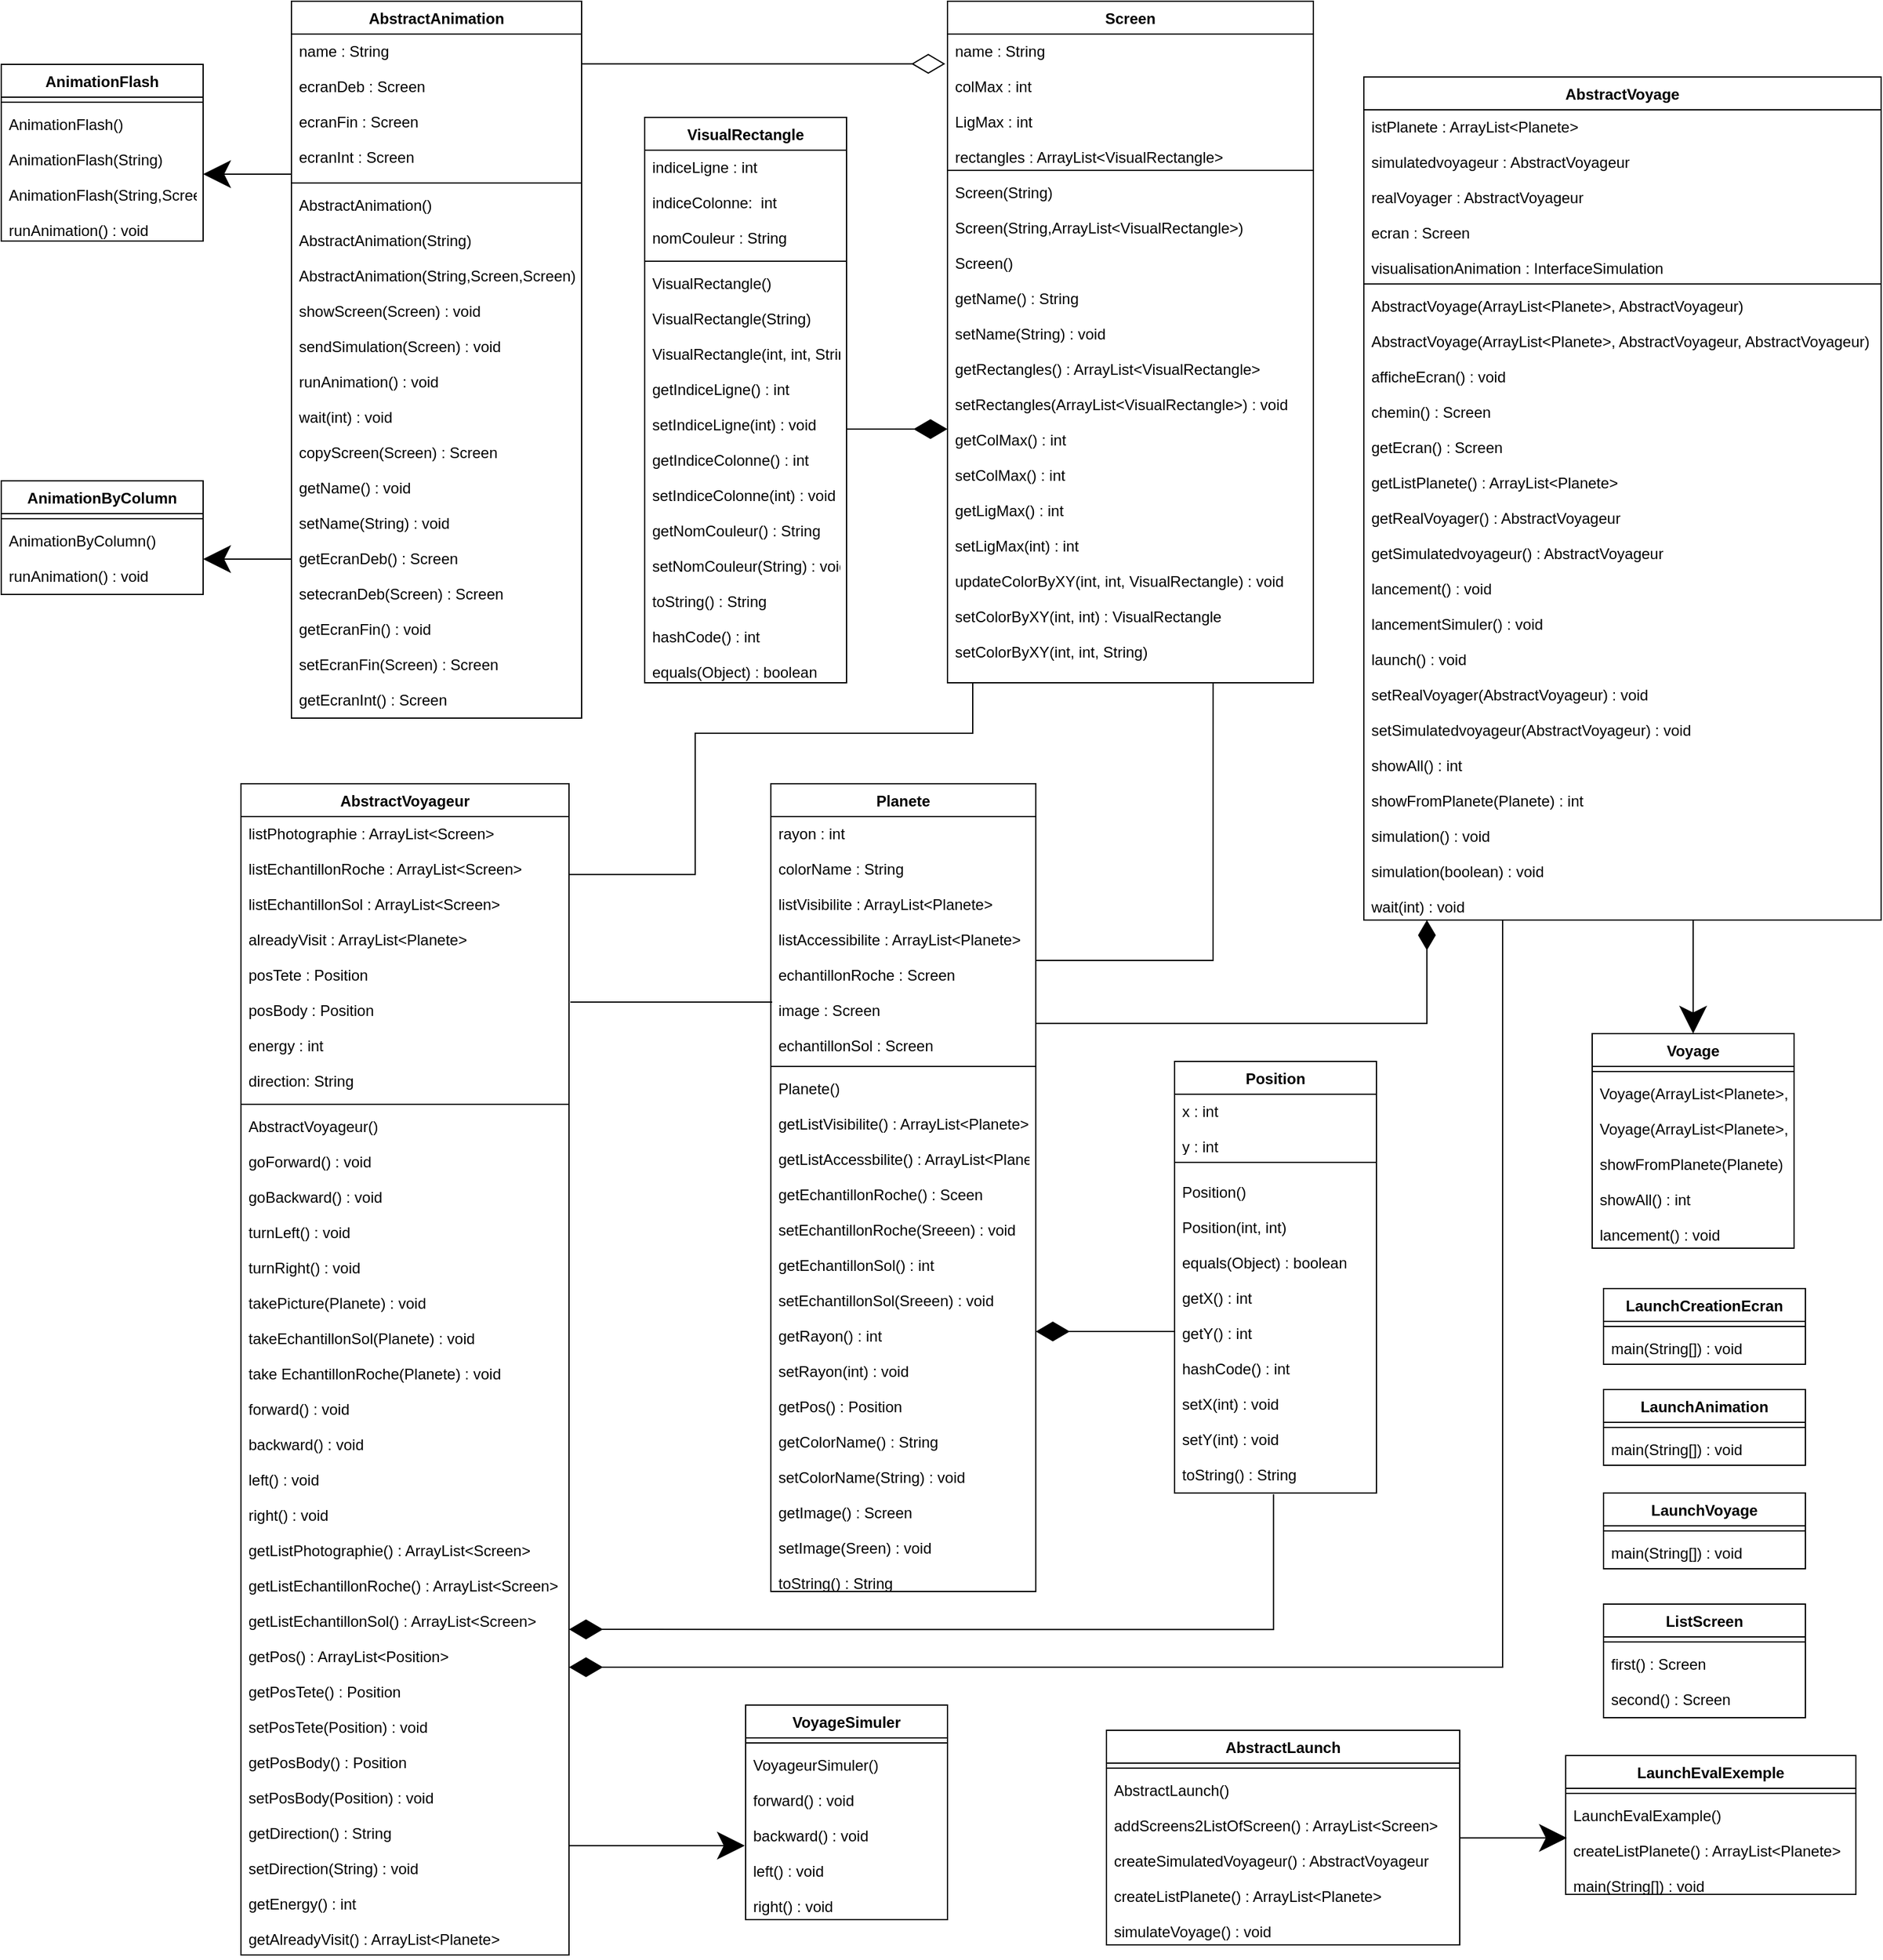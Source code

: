 <mxfile version="13.0.9"><diagram id="C5RBs43oDa-KdzZeNtuy" name="Page-1"><mxGraphModel dx="4631" dy="1872" grid="1" gridSize="10" guides="1" tooltips="1" connect="1" arrows="1" fold="1" page="1" pageScale="1" pageWidth="827" pageHeight="1169" math="0" shadow="0"><root><mxCell id="WIyWlLk6GJQsqaUBKTNV-0"/><mxCell id="WIyWlLk6GJQsqaUBKTNV-1" parent="WIyWlLk6GJQsqaUBKTNV-0"/><mxCell id="4zlL_C8AkMnYHpEuiUyw-0" value="AbstractAnimation" style="swimlane;fontStyle=1;align=center;verticalAlign=top;childLayout=stackLayout;horizontal=1;startSize=26;horizontalStack=0;resizeParent=1;resizeParentMax=0;resizeLast=0;collapsible=1;marginBottom=0;" vertex="1" parent="WIyWlLk6GJQsqaUBKTNV-1"><mxGeometry x="50" y="20" width="230" height="568" as="geometry"/></mxCell><mxCell id="4zlL_C8AkMnYHpEuiUyw-1" value="name : String&#10;&#10;ecranDeb : Screen&#10;&#10;ecranFin : Screen&#10;&#10;ecranInt : Screen&#10;" style="text;strokeColor=none;fillColor=none;align=left;verticalAlign=top;spacingLeft=4;spacingRight=4;overflow=hidden;rotatable=0;points=[[0,0.5],[1,0.5]];portConstraint=eastwest;" vertex="1" parent="4zlL_C8AkMnYHpEuiUyw-0"><mxGeometry y="26" width="230" height="114" as="geometry"/></mxCell><mxCell id="4zlL_C8AkMnYHpEuiUyw-2" value="" style="line;strokeWidth=1;fillColor=none;align=left;verticalAlign=middle;spacingTop=-1;spacingLeft=3;spacingRight=3;rotatable=0;labelPosition=right;points=[];portConstraint=eastwest;" vertex="1" parent="4zlL_C8AkMnYHpEuiUyw-0"><mxGeometry y="140" width="230" height="8" as="geometry"/></mxCell><mxCell id="4zlL_C8AkMnYHpEuiUyw-3" value="AbstractAnimation()&#10;&#10;AbstractAnimation(String)&#10;&#10;AbstractAnimation(String,Screen,Screen)&#10;&#10;showScreen(Screen) : void&#10;&#10;sendSimulation(Screen) : void&#10;&#10;runAnimation() : void&#10;&#10;wait(int) : void&#10;&#10;copyScreen(Screen) : Screen&#10;&#10;getName() : void&#10;&#10;setName(String) : void&#10;&#10;getEcranDeb() : Screen&#10;&#10;setecranDeb(Screen) : Screen&#10;&#10;getEcranFin() : void&#10;&#10;setEcranFin(Screen) : Screen&#10;&#10;getEcranInt() : Screen&#10;" style="text;strokeColor=none;fillColor=none;align=left;verticalAlign=top;spacingLeft=4;spacingRight=4;overflow=hidden;rotatable=0;points=[[0,0.5],[1,0.5]];portConstraint=eastwest;" vertex="1" parent="4zlL_C8AkMnYHpEuiUyw-0"><mxGeometry y="148" width="230" height="420" as="geometry"/></mxCell><mxCell id="4zlL_C8AkMnYHpEuiUyw-75" style="edgeStyle=orthogonalEdgeStyle;rounded=0;orthogonalLoop=1;jettySize=auto;html=1;entryX=1.002;entryY=0.207;entryDx=0;entryDy=0;entryPerimeter=0;endArrow=none;endFill=0;endSize=24;strokeWidth=1;exitX=-0.006;exitY=0.227;exitDx=0;exitDy=0;exitPerimeter=0;startArrow=diamondThin;startFill=0;startSize=24;" edge="1" parent="WIyWlLk6GJQsqaUBKTNV-1" source="4zlL_C8AkMnYHpEuiUyw-5" target="4zlL_C8AkMnYHpEuiUyw-1"><mxGeometry relative="1" as="geometry"><Array as="points"/></mxGeometry></mxCell><mxCell id="4zlL_C8AkMnYHpEuiUyw-78" style="edgeStyle=orthogonalEdgeStyle;rounded=0;orthogonalLoop=1;jettySize=auto;html=1;endArrow=none;endFill=0;endSize=15;strokeWidth=1;entryX=0.726;entryY=1.001;entryDx=0;entryDy=0;entryPerimeter=0;startArrow=none;startFill=0;" edge="1" parent="WIyWlLk6GJQsqaUBKTNV-1" source="4zlL_C8AkMnYHpEuiUyw-16" target="4zlL_C8AkMnYHpEuiUyw-7"><mxGeometry relative="1" as="geometry"><mxPoint x="780" y="566" as="targetPoint"/><Array as="points"><mxPoint x="780" y="780"/></Array></mxGeometry></mxCell><mxCell id="4zlL_C8AkMnYHpEuiUyw-4" value="Screen" style="swimlane;fontStyle=1;align=center;verticalAlign=top;childLayout=stackLayout;horizontal=1;startSize=26;horizontalStack=0;resizeParent=1;resizeParentMax=0;resizeLast=0;collapsible=1;marginBottom=0;" vertex="1" parent="WIyWlLk6GJQsqaUBKTNV-1"><mxGeometry x="570" y="20" width="290" height="540" as="geometry"/></mxCell><mxCell id="4zlL_C8AkMnYHpEuiUyw-5" value="name : String&#10;&#10;colMax : int&#10;&#10;LigMax : int&#10;&#10;rectangles : ArrayList&lt;VisualRectangle&gt;" style="text;strokeColor=none;fillColor=none;align=left;verticalAlign=top;spacingLeft=4;spacingRight=4;overflow=hidden;rotatable=0;points=[[0,0.5],[1,0.5]];portConstraint=eastwest;" vertex="1" parent="4zlL_C8AkMnYHpEuiUyw-4"><mxGeometry y="26" width="290" height="104" as="geometry"/></mxCell><mxCell id="4zlL_C8AkMnYHpEuiUyw-6" value="" style="line;strokeWidth=1;fillColor=none;align=left;verticalAlign=middle;spacingTop=-1;spacingLeft=3;spacingRight=3;rotatable=0;labelPosition=right;points=[];portConstraint=eastwest;" vertex="1" parent="4zlL_C8AkMnYHpEuiUyw-4"><mxGeometry y="130" width="290" height="8" as="geometry"/></mxCell><mxCell id="4zlL_C8AkMnYHpEuiUyw-7" value="Screen(String)&#10;&#10;Screen(String,ArrayList&lt;VisualRectangle&gt;)&#10;&#10;Screen()&#10;&#10;getName() : String&#10;&#10;setName(String) : void&#10;&#10;getRectangles() : ArrayList&lt;VisualRectangle&gt;&#10;&#10;setRectangles(ArrayList&lt;VisualRectangle&gt;) : void&#10;&#10;getColMax() : int&#10;&#10;setColMax() : int&#10;&#10;getLigMax() : int&#10;&#10;setLigMax(int) : int&#10;&#10;updateColorByXY(int, int, VisualRectangle) : void&#10;&#10;setColorByXY(int, int) : VisualRectangle&#10;&#10;setColorByXY(int, int, String)&#10;&#10;" style="text;strokeColor=none;fillColor=none;align=left;verticalAlign=top;spacingLeft=4;spacingRight=4;overflow=hidden;rotatable=0;points=[[0,0.5],[1,0.5]];portConstraint=eastwest;" vertex="1" parent="4zlL_C8AkMnYHpEuiUyw-4"><mxGeometry y="138" width="290" height="402" as="geometry"/></mxCell><mxCell id="4zlL_C8AkMnYHpEuiUyw-12" value="VisualRectangle" style="swimlane;fontStyle=1;align=center;verticalAlign=top;childLayout=stackLayout;horizontal=1;startSize=26;horizontalStack=0;resizeParent=1;resizeParentMax=0;resizeLast=0;collapsible=1;marginBottom=0;" vertex="1" parent="WIyWlLk6GJQsqaUBKTNV-1"><mxGeometry x="330" y="112" width="160" height="448" as="geometry"/></mxCell><mxCell id="4zlL_C8AkMnYHpEuiUyw-13" value="indiceLigne : int&#10;&#10;indiceColonne:  int&#10;&#10;nomCouleur : String" style="text;strokeColor=none;fillColor=none;align=left;verticalAlign=top;spacingLeft=4;spacingRight=4;overflow=hidden;rotatable=0;points=[[0,0.5],[1,0.5]];portConstraint=eastwest;" vertex="1" parent="4zlL_C8AkMnYHpEuiUyw-12"><mxGeometry y="26" width="160" height="84" as="geometry"/></mxCell><mxCell id="4zlL_C8AkMnYHpEuiUyw-14" value="" style="line;strokeWidth=1;fillColor=none;align=left;verticalAlign=middle;spacingTop=-1;spacingLeft=3;spacingRight=3;rotatable=0;labelPosition=right;points=[];portConstraint=eastwest;" vertex="1" parent="4zlL_C8AkMnYHpEuiUyw-12"><mxGeometry y="110" width="160" height="8" as="geometry"/></mxCell><mxCell id="4zlL_C8AkMnYHpEuiUyw-15" value="VisualRectangle()&#10;&#10;VisualRectangle(String)&#10;&#10;VisualRectangle(int, int, String)&#10;&#10;getIndiceLigne() : int&#10;&#10;setIndiceLigne(int) : void&#10;&#10;getIndiceColonne() : int&#10;&#10;setIndiceColonne(int) : void&#10;&#10;getNomCouleur() : String&#10;&#10;setNomCouleur(String) : void&#10;&#10;toString() : String&#10;&#10;hashCode() : int&#10;&#10;equals(Object) : boolean" style="text;strokeColor=none;fillColor=none;align=left;verticalAlign=top;spacingLeft=4;spacingRight=4;overflow=hidden;rotatable=0;points=[[0,0.5],[1,0.5]];portConstraint=eastwest;" vertex="1" parent="4zlL_C8AkMnYHpEuiUyw-12"><mxGeometry y="118" width="160" height="330" as="geometry"/></mxCell><mxCell id="4zlL_C8AkMnYHpEuiUyw-52" style="edgeStyle=none;rounded=0;orthogonalLoop=1;jettySize=auto;html=1;exitX=0.75;exitY=0;exitDx=0;exitDy=0;" edge="1" parent="WIyWlLk6GJQsqaUBKTNV-1" source="4zlL_C8AkMnYHpEuiUyw-20" target="4zlL_C8AkMnYHpEuiUyw-20"><mxGeometry relative="1" as="geometry"/></mxCell><mxCell id="4zlL_C8AkMnYHpEuiUyw-20" value="Position" style="swimlane;fontStyle=1;align=center;verticalAlign=top;childLayout=stackLayout;horizontal=1;startSize=26;horizontalStack=0;resizeParent=1;resizeParentMax=0;resizeLast=0;collapsible=1;marginBottom=0;" vertex="1" parent="WIyWlLk6GJQsqaUBKTNV-1"><mxGeometry x="750" y="860" width="160" height="342" as="geometry"/></mxCell><mxCell id="4zlL_C8AkMnYHpEuiUyw-21" value="x : int&#10;&#10;y : int" style="text;strokeColor=none;fillColor=none;align=left;verticalAlign=top;spacingLeft=4;spacingRight=4;overflow=hidden;rotatable=0;points=[[0,0.5],[1,0.5]];portConstraint=eastwest;" vertex="1" parent="4zlL_C8AkMnYHpEuiUyw-20"><mxGeometry y="26" width="160" height="44" as="geometry"/></mxCell><mxCell id="4zlL_C8AkMnYHpEuiUyw-22" value="" style="line;strokeWidth=1;fillColor=none;align=left;verticalAlign=middle;spacingTop=-1;spacingLeft=3;spacingRight=3;rotatable=0;labelPosition=right;points=[];portConstraint=eastwest;" vertex="1" parent="4zlL_C8AkMnYHpEuiUyw-20"><mxGeometry y="70" width="160" height="20" as="geometry"/></mxCell><mxCell id="4zlL_C8AkMnYHpEuiUyw-23" value="Position()&#10;&#10;Position(int, int)&#10;&#10;equals(Object) : boolean&#10;&#10;getX() : int&#10;&#10;getY() : int&#10;&#10;hashCode() : int&#10;&#10;setX(int) : void&#10;&#10;setY(int) : void&#10;&#10;toString() : String" style="text;strokeColor=none;fillColor=none;align=left;verticalAlign=top;spacingLeft=4;spacingRight=4;overflow=hidden;rotatable=0;points=[[0,0.5],[1,0.5]];portConstraint=eastwest;" vertex="1" parent="4zlL_C8AkMnYHpEuiUyw-20"><mxGeometry y="90" width="160" height="252" as="geometry"/></mxCell><mxCell id="4zlL_C8AkMnYHpEuiUyw-54" style="edgeStyle=none;rounded=0;orthogonalLoop=1;jettySize=auto;html=1;entryX=0.005;entryY=0.758;entryDx=0;entryDy=0;entryPerimeter=0;endSize=15;endArrow=none;endFill=0;" edge="1" parent="WIyWlLk6GJQsqaUBKTNV-1" target="4zlL_C8AkMnYHpEuiUyw-17"><mxGeometry relative="1" as="geometry"><mxPoint x="271" y="813" as="sourcePoint"/><mxPoint x="420" y="983" as="targetPoint"/></mxGeometry></mxCell><mxCell id="4zlL_C8AkMnYHpEuiUyw-56" style="edgeStyle=orthogonalEdgeStyle;rounded=0;orthogonalLoop=1;jettySize=auto;html=1;endArrow=none;endFill=0;endSize=24;entryX=0.49;entryY=1.004;entryDx=0;entryDy=0;entryPerimeter=0;startArrow=diamondThin;startFill=1;startSize=24;exitX=1;exitY=0.615;exitDx=0;exitDy=0;exitPerimeter=0;" edge="1" parent="WIyWlLk6GJQsqaUBKTNV-1" source="4zlL_C8AkMnYHpEuiUyw-27" target="4zlL_C8AkMnYHpEuiUyw-23"><mxGeometry relative="1" as="geometry"><mxPoint x="840" y="859" as="targetPoint"/><mxPoint x="300" y="1310" as="sourcePoint"/><Array as="points"><mxPoint x="828" y="1310"/></Array></mxGeometry></mxCell><mxCell id="4zlL_C8AkMnYHpEuiUyw-58" style="rounded=0;orthogonalLoop=1;jettySize=auto;html=1;edgeStyle=orthogonalEdgeStyle;startArrow=diamondThin;startFill=1;endArrow=none;endFill=0;startSize=21;endSize=24;entryX=1;entryY=0.845;entryDx=0;entryDy=0;entryPerimeter=0;" edge="1" parent="WIyWlLk6GJQsqaUBKTNV-1" source="4zlL_C8AkMnYHpEuiUyw-11" target="4zlL_C8AkMnYHpEuiUyw-17"><mxGeometry relative="1" as="geometry"><mxPoint x="1080" y="740" as="sourcePoint"/><mxPoint x="670" y="830" as="targetPoint"/><Array as="points"><mxPoint x="950" y="830"/></Array></mxGeometry></mxCell><mxCell id="4zlL_C8AkMnYHpEuiUyw-59" style="edgeStyle=orthogonalEdgeStyle;rounded=0;orthogonalLoop=1;jettySize=auto;html=1;endArrow=diamondThin;endFill=1;endSize=24;" edge="1" parent="WIyWlLk6GJQsqaUBKTNV-1" source="4zlL_C8AkMnYHpEuiUyw-11" target="4zlL_C8AkMnYHpEuiUyw-27"><mxGeometry relative="1" as="geometry"><mxPoint x="290" y="1440" as="targetPoint"/><Array as="points"><mxPoint x="1010" y="1340"/></Array></mxGeometry></mxCell><mxCell id="4zlL_C8AkMnYHpEuiUyw-133" style="edgeStyle=orthogonalEdgeStyle;rounded=0;orthogonalLoop=1;jettySize=auto;html=1;startArrow=none;startFill=0;startSize=24;endArrow=classic;endFill=1;endSize=19;strokeWidth=1;" edge="1" parent="WIyWlLk6GJQsqaUBKTNV-1" source="4zlL_C8AkMnYHpEuiUyw-8" target="4zlL_C8AkMnYHpEuiUyw-106"><mxGeometry relative="1" as="geometry"><Array as="points"><mxPoint x="1161" y="770"/><mxPoint x="1161" y="770"/></Array></mxGeometry></mxCell><mxCell id="4zlL_C8AkMnYHpEuiUyw-8" value="AbstractVoyage" style="swimlane;fontStyle=1;align=center;verticalAlign=top;childLayout=stackLayout;horizontal=1;startSize=26;horizontalStack=0;resizeParent=1;resizeParentMax=0;resizeLast=0;collapsible=1;marginBottom=0;" vertex="1" parent="WIyWlLk6GJQsqaUBKTNV-1"><mxGeometry x="900" y="80" width="410" height="668" as="geometry"/></mxCell><mxCell id="4zlL_C8AkMnYHpEuiUyw-9" value="istPlanete : ArrayList&lt;Planete&gt;&#10;&#10;simulatedvoyageur : AbstractVoyageur&#10;&#10;realVoyager : AbstractVoyageur&#10;&#10;ecran : Screen&#10;&#10;visualisationAnimation : InterfaceSimulation" style="text;strokeColor=none;fillColor=none;align=left;verticalAlign=top;spacingLeft=4;spacingRight=4;overflow=hidden;rotatable=0;points=[[0,0.5],[1,0.5]];portConstraint=eastwest;" vertex="1" parent="4zlL_C8AkMnYHpEuiUyw-8"><mxGeometry y="26" width="410" height="134" as="geometry"/></mxCell><mxCell id="4zlL_C8AkMnYHpEuiUyw-10" value="" style="line;strokeWidth=1;fillColor=none;align=left;verticalAlign=middle;spacingTop=-1;spacingLeft=3;spacingRight=3;rotatable=0;labelPosition=right;points=[];portConstraint=eastwest;" vertex="1" parent="4zlL_C8AkMnYHpEuiUyw-8"><mxGeometry y="160" width="410" height="8" as="geometry"/></mxCell><mxCell id="4zlL_C8AkMnYHpEuiUyw-11" value="AbstractVoyage(ArrayList&lt;Planete&gt;, AbstractVoyageur)&#10;&#10;AbstractVoyage(ArrayList&lt;Planete&gt;, AbstractVoyageur, AbstractVoyageur)&#10;&#10;afficheEcran() : void&#10;&#10;chemin() : Screen&#10;&#10;getEcran() : Screen&#10;&#10;getListPlanete() : ArrayList&lt;Planete&gt;&#10;&#10;getRealVoyager() : AbstractVoyageur&#10;&#10;getSimulatedvoyageur() : AbstractVoyageur&#10;&#10;lancement() : void&#10;&#10;lancementSimuler() : void&#10;&#10;launch() : void&#10;&#10;setRealVoyager(AbstractVoyageur) : void&#10;&#10;setSimulatedvoyageur(AbstractVoyageur) : void&#10;&#10;showAll() : int&#10;&#10;showFromPlanete(Planete) : int&#10;&#10;simulation() : void&#10;&#10;simulation(boolean) : void&#10;&#10;wait(int) : void" style="text;strokeColor=none;fillColor=none;align=left;verticalAlign=top;spacingLeft=4;spacingRight=4;overflow=hidden;rotatable=0;points=[[0,0.5],[1,0.5]];portConstraint=eastwest;" vertex="1" parent="4zlL_C8AkMnYHpEuiUyw-8"><mxGeometry y="168" width="410" height="500" as="geometry"/></mxCell><mxCell id="4zlL_C8AkMnYHpEuiUyw-135" style="edgeStyle=orthogonalEdgeStyle;rounded=0;orthogonalLoop=1;jettySize=auto;html=1;entryX=-0.004;entryY=0.569;entryDx=0;entryDy=0;startArrow=none;startFill=0;startSize=24;endArrow=classic;endFill=1;endSize=19;strokeWidth=1;entryPerimeter=0;" edge="1" parent="WIyWlLk6GJQsqaUBKTNV-1" source="4zlL_C8AkMnYHpEuiUyw-24" target="4zlL_C8AkMnYHpEuiUyw-112"><mxGeometry relative="1" as="geometry"><Array as="points"><mxPoint x="290" y="1482"/></Array></mxGeometry></mxCell><mxCell id="4zlL_C8AkMnYHpEuiUyw-24" value="AbstractVoyageur" style="swimlane;fontStyle=1;align=center;verticalAlign=top;childLayout=stackLayout;horizontal=1;startSize=26;horizontalStack=0;resizeParent=1;resizeParentMax=0;resizeLast=0;collapsible=1;marginBottom=0;" vertex="1" parent="WIyWlLk6GJQsqaUBKTNV-1"><mxGeometry x="10" y="640" width="260" height="928" as="geometry"/></mxCell><mxCell id="4zlL_C8AkMnYHpEuiUyw-25" value="listPhotographie : ArrayList&lt;Screen&gt;&#10;&#10;listEchantillonRoche : ArrayList&lt;Screen&gt;&#10;&#10;listEchantillonSol : ArrayList&lt;Screen&gt;&#10;&#10;alreadyVisit : ArrayList&lt;Planete&gt;&#10;&#10;posTete : Position&#10;&#10;posBody : Position&#10;&#10;energy : int&#10;&#10;direction: String" style="text;strokeColor=none;fillColor=none;align=left;verticalAlign=top;spacingLeft=4;spacingRight=4;overflow=hidden;rotatable=0;points=[[0,0.5],[1,0.5]];portConstraint=eastwest;" vertex="1" parent="4zlL_C8AkMnYHpEuiUyw-24"><mxGeometry y="26" width="260" height="224" as="geometry"/></mxCell><mxCell id="4zlL_C8AkMnYHpEuiUyw-26" value="" style="line;strokeWidth=1;fillColor=none;align=left;verticalAlign=middle;spacingTop=-1;spacingLeft=3;spacingRight=3;rotatable=0;labelPosition=right;points=[];portConstraint=eastwest;" vertex="1" parent="4zlL_C8AkMnYHpEuiUyw-24"><mxGeometry y="250" width="260" height="8" as="geometry"/></mxCell><mxCell id="4zlL_C8AkMnYHpEuiUyw-27" value="AbstractVoyageur()&#10;&#10;goForward() : void&#10;&#10;goBackward() : void&#10;&#10;turnLeft() : void&#10;&#10;turnRight() : void&#10;&#10;takePicture(Planete) : void&#10;&#10;takeEchantillonSol(Planete) : void&#10;&#10;take EchantillonRoche(Planete) : void&#10;&#10;forward() : void&#10;&#10;backward() : void&#10;&#10;left() : void&#10;&#10;right() : void&#10;&#10;getListPhotographie() : ArrayList&lt;Screen&gt;&#10;&#10;getListEchantillonRoche() : ArrayList&lt;Screen&gt;&#10;&#10;getListEchantillonSol() : ArrayList&lt;Screen&gt;&#10;&#10;getPos() : ArrayList&lt;Position&gt;&#10;&#10;getPosTete() : Position&#10;&#10;setPosTete(Position) : void&#10;&#10;getPosBody() : Position&#10;&#10;setPosBody(Position) : void&#10;&#10;getDirection() : String&#10;&#10;setDirection(String) : void&#10;&#10;getEnergy() : int&#10;&#10;getAlreadyVisit() : ArrayList&lt;Planete&gt;" style="text;strokeColor=none;fillColor=none;align=left;verticalAlign=top;spacingLeft=4;spacingRight=4;overflow=hidden;rotatable=0;points=[[0,0.5],[1,0.5]];portConstraint=eastwest;" vertex="1" parent="4zlL_C8AkMnYHpEuiUyw-24"><mxGeometry y="258" width="260" height="670" as="geometry"/></mxCell><mxCell id="4zlL_C8AkMnYHpEuiUyw-67" style="edgeStyle=orthogonalEdgeStyle;rounded=0;orthogonalLoop=1;jettySize=auto;html=1;endArrow=diamondThin;endFill=1;endSize=24;strokeWidth=1;" edge="1" parent="WIyWlLk6GJQsqaUBKTNV-1" source="4zlL_C8AkMnYHpEuiUyw-23" target="4zlL_C8AkMnYHpEuiUyw-19"><mxGeometry relative="1" as="geometry"><Array as="points"><mxPoint x="730" y="1074"/><mxPoint x="730" y="1074"/></Array></mxGeometry></mxCell><mxCell id="4zlL_C8AkMnYHpEuiUyw-69" value="" style="shape=image;html=1;verticalAlign=top;verticalLabelPosition=bottom;labelBackgroundColor=#ffffff;imageAspect=0;aspect=fixed;image=https://cdn1.iconfinder.com/data/icons/151-1/500/p-06-128.png" vertex="1" parent="WIyWlLk6GJQsqaUBKTNV-1"><mxGeometry x="290" y="1074" width="128" height="128" as="geometry"/></mxCell><mxCell id="4zlL_C8AkMnYHpEuiUyw-70" value="" style="shape=image;html=1;verticalAlign=top;verticalLabelPosition=bottom;labelBackgroundColor=#ffffff;imageAspect=0;aspect=fixed;image=https://cdn1.iconfinder.com/data/icons/151-1/500/p-02-128.png" vertex="1" parent="WIyWlLk6GJQsqaUBKTNV-1"><mxGeometry x="285.5" y="880" width="128" height="128" as="geometry"/></mxCell><mxCell id="4zlL_C8AkMnYHpEuiUyw-71" value="" style="shape=image;html=1;verticalAlign=top;verticalLabelPosition=bottom;labelBackgroundColor=#ffffff;imageAspect=0;aspect=fixed;image=https://cdn4.iconfinder.com/data/icons/longico/224/longico-23-128.png" vertex="1" parent="WIyWlLk6GJQsqaUBKTNV-1"><mxGeometry x="310.5" y="1380" width="78" height="78" as="geometry"/></mxCell><mxCell id="4zlL_C8AkMnYHpEuiUyw-72" value="" style="shape=image;html=1;verticalAlign=top;verticalLabelPosition=bottom;labelBackgroundColor=#ffffff;imageAspect=0;aspect=fixed;image=https://cdn1.iconfinder.com/data/icons/151-1/500/p-94-128.png" vertex="1" parent="WIyWlLk6GJQsqaUBKTNV-1"><mxGeometry x="640" y="590" width="128" height="128" as="geometry"/></mxCell><mxCell id="4zlL_C8AkMnYHpEuiUyw-73" value="" style="shape=image;html=1;verticalAlign=top;verticalLabelPosition=bottom;labelBackgroundColor=#ffffff;imageAspect=0;aspect=fixed;image=https://cdn1.iconfinder.com/data/icons/151-1/500/p-25-128.png" vertex="1" parent="WIyWlLk6GJQsqaUBKTNV-1"><mxGeometry x="772" y="630" width="128" height="128" as="geometry"/></mxCell><mxCell id="4zlL_C8AkMnYHpEuiUyw-74" value="" style="shape=image;html=1;verticalAlign=top;verticalLabelPosition=bottom;labelBackgroundColor=#ffffff;imageAspect=0;aspect=fixed;image=https://cdn3.iconfinder.com/data/icons/fantasy-and-role-play-game-adventure-quest/512/Unicorn-128.png" vertex="1" parent="WIyWlLk6GJQsqaUBKTNV-1"><mxGeometry x="-154" y="260" width="108" height="108" as="geometry"/></mxCell><mxCell id="4zlL_C8AkMnYHpEuiUyw-76" style="edgeStyle=orthogonalEdgeStyle;rounded=0;orthogonalLoop=1;jettySize=auto;html=1;endArrow=none;endFill=0;endSize=24;strokeWidth=1;startArrow=diamondThin;startFill=1;startSize=24;" edge="1" parent="WIyWlLk6GJQsqaUBKTNV-1" source="4zlL_C8AkMnYHpEuiUyw-7" target="4zlL_C8AkMnYHpEuiUyw-15"><mxGeometry relative="1" as="geometry"><Array as="points"><mxPoint x="520" y="359"/><mxPoint x="520" y="359"/></Array></mxGeometry></mxCell><mxCell id="4zlL_C8AkMnYHpEuiUyw-79" style="edgeStyle=orthogonalEdgeStyle;rounded=0;orthogonalLoop=1;jettySize=auto;html=1;entryX=1;entryY=0.205;entryDx=0;entryDy=0;entryPerimeter=0;startArrow=none;startFill=0;startSize=15;endArrow=none;endFill=0;endSize=15;strokeWidth=1;" edge="1" parent="WIyWlLk6GJQsqaUBKTNV-1" source="4zlL_C8AkMnYHpEuiUyw-7" target="4zlL_C8AkMnYHpEuiUyw-25"><mxGeometry relative="1" as="geometry"><Array as="points"><mxPoint x="590" y="600"/><mxPoint x="370" y="600"/><mxPoint x="370" y="712"/></Array></mxGeometry></mxCell><mxCell id="4zlL_C8AkMnYHpEuiUyw-16" value="Planete" style="swimlane;fontStyle=1;align=center;verticalAlign=top;childLayout=stackLayout;horizontal=1;startSize=26;horizontalStack=0;resizeParent=1;resizeParentMax=0;resizeLast=0;collapsible=1;marginBottom=0;" vertex="1" parent="WIyWlLk6GJQsqaUBKTNV-1"><mxGeometry x="430" y="640" width="210" height="640" as="geometry"/></mxCell><mxCell id="4zlL_C8AkMnYHpEuiUyw-17" value="rayon : int&#10;&#10;colorName : String&#10;&#10;listVisibilite : ArrayList&lt;Planete&gt;&#10;&#10;listAccessibilite : ArrayList&lt;Planete&gt;&#10;&#10;echantillonRoche : Screen&#10;&#10;image : Screen&#10;&#10;echantillonSol : Screen" style="text;strokeColor=none;fillColor=none;align=left;verticalAlign=top;spacingLeft=4;spacingRight=4;overflow=hidden;rotatable=0;points=[[0,0.5],[1,0.5]];portConstraint=eastwest;" vertex="1" parent="4zlL_C8AkMnYHpEuiUyw-16"><mxGeometry y="26" width="210" height="194" as="geometry"/></mxCell><mxCell id="4zlL_C8AkMnYHpEuiUyw-18" value="" style="line;strokeWidth=1;fillColor=none;align=left;verticalAlign=middle;spacingTop=-1;spacingLeft=3;spacingRight=3;rotatable=0;labelPosition=right;points=[];portConstraint=eastwest;" vertex="1" parent="4zlL_C8AkMnYHpEuiUyw-16"><mxGeometry y="220" width="210" height="8" as="geometry"/></mxCell><mxCell id="4zlL_C8AkMnYHpEuiUyw-19" value="Planete()&#10;&#10;getListVisibilite() : ArrayList&lt;Planete&gt;&#10;&#10;getListAccessbilite() : ArrayList&lt;Planete&gt;&#10;&#10;getEchantillonRoche() : Sceen&#10;&#10;setEchantillonRoche(Sreeen) : void&#10;&#10;getEchantillonSol() : int&#10;&#10;setEchantillonSol(Sreeen) : void&#10;&#10;getRayon() : int &#10;&#10;setRayon(int) : void&#10;&#10;getPos() : Position&#10;&#10;getColorName() : String&#10;&#10;setColorName(String) : void&#10;&#10;getImage() : Screen&#10;&#10;setImage(Sreen) : void&#10;&#10;toString() : String" style="text;strokeColor=none;fillColor=none;align=left;verticalAlign=top;spacingLeft=4;spacingRight=4;overflow=hidden;rotatable=0;points=[[0,0.5],[1,0.5]];portConstraint=eastwest;" vertex="1" parent="4zlL_C8AkMnYHpEuiUyw-16"><mxGeometry y="228" width="210" height="412" as="geometry"/></mxCell><mxCell id="4zlL_C8AkMnYHpEuiUyw-129" style="edgeStyle=orthogonalEdgeStyle;rounded=0;orthogonalLoop=1;jettySize=auto;html=1;startArrow=none;startFill=0;startSize=24;endArrow=classic;endFill=1;endSize=19;strokeWidth=1;" edge="1" parent="WIyWlLk6GJQsqaUBKTNV-1" source="4zlL_C8AkMnYHpEuiUyw-3" target="4zlL_C8AkMnYHpEuiUyw-115"><mxGeometry relative="1" as="geometry"><Array as="points"><mxPoint x="-10" y="462"/><mxPoint x="-10" y="462"/></Array></mxGeometry></mxCell><mxCell id="4zlL_C8AkMnYHpEuiUyw-130" style="edgeStyle=orthogonalEdgeStyle;rounded=0;orthogonalLoop=1;jettySize=auto;html=1;startArrow=none;startFill=0;startSize=24;endArrow=classic;endFill=1;endSize=19;strokeWidth=1;entryX=1;entryY=0.5;entryDx=0;entryDy=0;" edge="1" parent="WIyWlLk6GJQsqaUBKTNV-1" target="4zlL_C8AkMnYHpEuiUyw-118"><mxGeometry relative="1" as="geometry"><mxPoint x="50" y="157" as="sourcePoint"/><mxPoint x="-115.0" y="159.17" as="targetPoint"/><Array as="points"><mxPoint x="50" y="157"/></Array></mxGeometry></mxCell><mxCell id="4zlL_C8AkMnYHpEuiUyw-132" style="edgeStyle=orthogonalEdgeStyle;rounded=0;orthogonalLoop=1;jettySize=auto;html=1;entryX=0.004;entryY=0.412;entryDx=0;entryDy=0;startArrow=none;startFill=0;startSize=24;endArrow=classic;endFill=1;endSize=19;strokeWidth=1;entryPerimeter=0;" edge="1" parent="WIyWlLk6GJQsqaUBKTNV-1" source="4zlL_C8AkMnYHpEuiUyw-123" target="4zlL_C8AkMnYHpEuiUyw-128"><mxGeometry relative="1" as="geometry"><Array as="points"><mxPoint x="1013" y="1475"/></Array></mxGeometry></mxCell><mxCell id="4zlL_C8AkMnYHpEuiUyw-106" value="Voyage" style="swimlane;fontStyle=1;align=center;verticalAlign=top;childLayout=stackLayout;horizontal=1;startSize=26;horizontalStack=0;resizeParent=1;resizeParentMax=0;resizeLast=0;collapsible=1;marginBottom=0;" vertex="1" parent="WIyWlLk6GJQsqaUBKTNV-1"><mxGeometry x="1081" y="838" width="160" height="170" as="geometry"/></mxCell><mxCell id="4zlL_C8AkMnYHpEuiUyw-107" value="" style="line;strokeWidth=1;fillColor=none;align=left;verticalAlign=middle;spacingTop=-1;spacingLeft=3;spacingRight=3;rotatable=0;labelPosition=right;points=[];portConstraint=eastwest;" vertex="1" parent="4zlL_C8AkMnYHpEuiUyw-106"><mxGeometry y="26" width="160" height="8" as="geometry"/></mxCell><mxCell id="4zlL_C8AkMnYHpEuiUyw-108" value="Voyage(ArrayList&lt;Planete&gt;, AbstractVoyageur)&#10;&#10;Voyage(ArrayList&lt;Planete&gt;, AbstractVoyageur, AbstractVoyageur)&#10;&#10;showFromPlanete(Planete) : int &#10;&#10;showAll() : int&#10;&#10;lancement() : void&#10;&#10;lancementSimuler() : void" style="text;strokeColor=none;fillColor=none;align=left;verticalAlign=top;spacingLeft=4;spacingRight=4;overflow=hidden;rotatable=0;points=[[0,0.5],[1,0.5]];portConstraint=eastwest;" vertex="1" parent="4zlL_C8AkMnYHpEuiUyw-106"><mxGeometry y="34" width="160" height="136" as="geometry"/></mxCell><mxCell id="4zlL_C8AkMnYHpEuiUyw-110" value="VoyageSimuler" style="swimlane;fontStyle=1;align=center;verticalAlign=top;childLayout=stackLayout;horizontal=1;startSize=26;horizontalStack=0;resizeParent=1;resizeParentMax=0;resizeLast=0;collapsible=1;marginBottom=0;" vertex="1" parent="WIyWlLk6GJQsqaUBKTNV-1"><mxGeometry x="410" y="1370" width="160" height="170" as="geometry"/></mxCell><mxCell id="4zlL_C8AkMnYHpEuiUyw-111" value="" style="line;strokeWidth=1;fillColor=none;align=left;verticalAlign=middle;spacingTop=-1;spacingLeft=3;spacingRight=3;rotatable=0;labelPosition=right;points=[];portConstraint=eastwest;" vertex="1" parent="4zlL_C8AkMnYHpEuiUyw-110"><mxGeometry y="26" width="160" height="8" as="geometry"/></mxCell><mxCell id="4zlL_C8AkMnYHpEuiUyw-112" value="VoyageurSimuler()&#10;&#10;forward() : void&#10;&#10;backward() : void&#10;&#10;left() : void&#10;&#10;right() : void" style="text;strokeColor=none;fillColor=none;align=left;verticalAlign=top;spacingLeft=4;spacingRight=4;overflow=hidden;rotatable=0;points=[[0,0.5],[1,0.5]];portConstraint=eastwest;" vertex="1" parent="4zlL_C8AkMnYHpEuiUyw-110"><mxGeometry y="34" width="160" height="136" as="geometry"/></mxCell><mxCell id="4zlL_C8AkMnYHpEuiUyw-113" value="AnimationByColumn" style="swimlane;fontStyle=1;align=center;verticalAlign=top;childLayout=stackLayout;horizontal=1;startSize=26;horizontalStack=0;resizeParent=1;resizeParentMax=0;resizeLast=0;collapsible=1;marginBottom=0;" vertex="1" parent="WIyWlLk6GJQsqaUBKTNV-1"><mxGeometry x="-180" y="400" width="160" height="90" as="geometry"/></mxCell><mxCell id="4zlL_C8AkMnYHpEuiUyw-114" value="" style="line;strokeWidth=1;fillColor=none;align=left;verticalAlign=middle;spacingTop=-1;spacingLeft=3;spacingRight=3;rotatable=0;labelPosition=right;points=[];portConstraint=eastwest;" vertex="1" parent="4zlL_C8AkMnYHpEuiUyw-113"><mxGeometry y="26" width="160" height="8" as="geometry"/></mxCell><mxCell id="4zlL_C8AkMnYHpEuiUyw-115" value="AnimationByColumn()&#10;&#10;runAnimation() : void" style="text;strokeColor=none;fillColor=none;align=left;verticalAlign=top;spacingLeft=4;spacingRight=4;overflow=hidden;rotatable=0;points=[[0,0.5],[1,0.5]];portConstraint=eastwest;" vertex="1" parent="4zlL_C8AkMnYHpEuiUyw-113"><mxGeometry y="34" width="160" height="56" as="geometry"/></mxCell><mxCell id="4zlL_C8AkMnYHpEuiUyw-116" value="AnimationFlash" style="swimlane;fontStyle=1;align=center;verticalAlign=top;childLayout=stackLayout;horizontal=1;startSize=26;horizontalStack=0;resizeParent=1;resizeParentMax=0;resizeLast=0;collapsible=1;marginBottom=0;" vertex="1" parent="WIyWlLk6GJQsqaUBKTNV-1"><mxGeometry x="-180" y="70" width="160" height="140" as="geometry"/></mxCell><mxCell id="4zlL_C8AkMnYHpEuiUyw-117" value="" style="line;strokeWidth=1;fillColor=none;align=left;verticalAlign=middle;spacingTop=-1;spacingLeft=3;spacingRight=3;rotatable=0;labelPosition=right;points=[];portConstraint=eastwest;" vertex="1" parent="4zlL_C8AkMnYHpEuiUyw-116"><mxGeometry y="26" width="160" height="8" as="geometry"/></mxCell><mxCell id="4zlL_C8AkMnYHpEuiUyw-118" value="AnimationFlash()&#10;&#10;AnimationFlash(String)&#10;&#10;AnimationFlash(String,Screen,Screen)&#10;&#10;runAnimation() : void&#10;" style="text;strokeColor=none;fillColor=none;align=left;verticalAlign=top;spacingLeft=4;spacingRight=4;overflow=hidden;rotatable=0;points=[[0,0.5],[1,0.5]];portConstraint=eastwest;" vertex="1" parent="4zlL_C8AkMnYHpEuiUyw-116"><mxGeometry y="34" width="160" height="106" as="geometry"/></mxCell><mxCell id="4zlL_C8AkMnYHpEuiUyw-123" value="AbstractLaunch" style="swimlane;fontStyle=1;align=center;verticalAlign=top;childLayout=stackLayout;horizontal=1;startSize=26;horizontalStack=0;resizeParent=1;resizeParentMax=0;resizeLast=0;collapsible=1;marginBottom=0;" vertex="1" parent="WIyWlLk6GJQsqaUBKTNV-1"><mxGeometry x="696" y="1390" width="280" height="170" as="geometry"/></mxCell><mxCell id="4zlL_C8AkMnYHpEuiUyw-124" value="" style="line;strokeWidth=1;fillColor=none;align=left;verticalAlign=middle;spacingTop=-1;spacingLeft=3;spacingRight=3;rotatable=0;labelPosition=right;points=[];portConstraint=eastwest;" vertex="1" parent="4zlL_C8AkMnYHpEuiUyw-123"><mxGeometry y="26" width="280" height="8" as="geometry"/></mxCell><mxCell id="4zlL_C8AkMnYHpEuiUyw-125" value="AbstractLaunch()&#10;&#10;addScreens2ListOfScreen() : ArrayList&lt;Screen&gt;&#10;&#10;createSimulatedVoyageur() : AbstractVoyageur&#10;&#10;createListPlanete() : ArrayList&lt;Planete&gt;&#10;&#10;simulateVoyage() : void" style="text;strokeColor=none;fillColor=none;align=left;verticalAlign=top;spacingLeft=4;spacingRight=4;overflow=hidden;rotatable=0;points=[[0,0.5],[1,0.5]];portConstraint=eastwest;" vertex="1" parent="4zlL_C8AkMnYHpEuiUyw-123"><mxGeometry y="34" width="280" height="136" as="geometry"/></mxCell><mxCell id="4zlL_C8AkMnYHpEuiUyw-126" value="LaunchEvalExemple" style="swimlane;fontStyle=1;align=center;verticalAlign=top;childLayout=stackLayout;horizontal=1;startSize=26;horizontalStack=0;resizeParent=1;resizeParentMax=0;resizeLast=0;collapsible=1;marginBottom=0;" vertex="1" parent="WIyWlLk6GJQsqaUBKTNV-1"><mxGeometry x="1060" y="1410" width="230" height="110" as="geometry"/></mxCell><mxCell id="4zlL_C8AkMnYHpEuiUyw-127" value="" style="line;strokeWidth=1;fillColor=none;align=left;verticalAlign=middle;spacingTop=-1;spacingLeft=3;spacingRight=3;rotatable=0;labelPosition=right;points=[];portConstraint=eastwest;" vertex="1" parent="4zlL_C8AkMnYHpEuiUyw-126"><mxGeometry y="26" width="230" height="8" as="geometry"/></mxCell><mxCell id="4zlL_C8AkMnYHpEuiUyw-128" value="LaunchEvalExample()&#10;&#10;createListPlanete() : ArrayList&lt;Planete&gt;&#10;&#10;main(String[]) : void" style="text;strokeColor=none;fillColor=none;align=left;verticalAlign=top;spacingLeft=4;spacingRight=4;overflow=hidden;rotatable=0;points=[[0,0.5],[1,0.5]];portConstraint=eastwest;" vertex="1" parent="4zlL_C8AkMnYHpEuiUyw-126"><mxGeometry y="34" width="230" height="76" as="geometry"/></mxCell><mxCell id="4zlL_C8AkMnYHpEuiUyw-119" value="ListScreen" style="swimlane;fontStyle=1;align=center;verticalAlign=top;childLayout=stackLayout;horizontal=1;startSize=26;horizontalStack=0;resizeParent=1;resizeParentMax=0;resizeLast=0;collapsible=1;marginBottom=0;" vertex="1" parent="WIyWlLk6GJQsqaUBKTNV-1"><mxGeometry x="1090" y="1290" width="160" height="90" as="geometry"/></mxCell><mxCell id="4zlL_C8AkMnYHpEuiUyw-120" value="" style="line;strokeWidth=1;fillColor=none;align=left;verticalAlign=middle;spacingTop=-1;spacingLeft=3;spacingRight=3;rotatable=0;labelPosition=right;points=[];portConstraint=eastwest;" vertex="1" parent="4zlL_C8AkMnYHpEuiUyw-119"><mxGeometry y="26" width="160" height="8" as="geometry"/></mxCell><mxCell id="4zlL_C8AkMnYHpEuiUyw-121" value="first() : Screen&#10;&#10;second() : Screen" style="text;strokeColor=none;fillColor=none;align=left;verticalAlign=top;spacingLeft=4;spacingRight=4;overflow=hidden;rotatable=0;points=[[0,0.5],[1,0.5]];portConstraint=eastwest;" vertex="1" parent="4zlL_C8AkMnYHpEuiUyw-119"><mxGeometry y="34" width="160" height="56" as="geometry"/></mxCell><mxCell id="4zlL_C8AkMnYHpEuiUyw-95" value="LaunchVoyage&#10;" style="swimlane;fontStyle=1;align=center;verticalAlign=top;childLayout=stackLayout;horizontal=1;startSize=26;horizontalStack=0;resizeParent=1;resizeParentMax=0;resizeLast=0;collapsible=1;marginBottom=0;" vertex="1" parent="WIyWlLk6GJQsqaUBKTNV-1"><mxGeometry x="1090" y="1202" width="160" height="60" as="geometry"/></mxCell><mxCell id="4zlL_C8AkMnYHpEuiUyw-97" value="" style="line;strokeWidth=1;fillColor=none;align=left;verticalAlign=middle;spacingTop=-1;spacingLeft=3;spacingRight=3;rotatable=0;labelPosition=right;points=[];portConstraint=eastwest;" vertex="1" parent="4zlL_C8AkMnYHpEuiUyw-95"><mxGeometry y="26" width="160" height="8" as="geometry"/></mxCell><mxCell id="4zlL_C8AkMnYHpEuiUyw-98" value="main(String[]) : void" style="text;strokeColor=none;fillColor=none;align=left;verticalAlign=top;spacingLeft=4;spacingRight=4;overflow=hidden;rotatable=0;points=[[0,0.5],[1,0.5]];portConstraint=eastwest;" vertex="1" parent="4zlL_C8AkMnYHpEuiUyw-95"><mxGeometry y="34" width="160" height="26" as="geometry"/></mxCell><mxCell id="4zlL_C8AkMnYHpEuiUyw-103" value="LaunchAnimation" style="swimlane;fontStyle=1;align=center;verticalAlign=top;childLayout=stackLayout;horizontal=1;startSize=26;horizontalStack=0;resizeParent=1;resizeParentMax=0;resizeLast=0;collapsible=1;marginBottom=0;" vertex="1" parent="WIyWlLk6GJQsqaUBKTNV-1"><mxGeometry x="1090" y="1120" width="160" height="60" as="geometry"/></mxCell><mxCell id="4zlL_C8AkMnYHpEuiUyw-104" value="" style="line;strokeWidth=1;fillColor=none;align=left;verticalAlign=middle;spacingTop=-1;spacingLeft=3;spacingRight=3;rotatable=0;labelPosition=right;points=[];portConstraint=eastwest;" vertex="1" parent="4zlL_C8AkMnYHpEuiUyw-103"><mxGeometry y="26" width="160" height="8" as="geometry"/></mxCell><mxCell id="4zlL_C8AkMnYHpEuiUyw-105" value="main(String[]) : void" style="text;strokeColor=none;fillColor=none;align=left;verticalAlign=top;spacingLeft=4;spacingRight=4;overflow=hidden;rotatable=0;points=[[0,0.5],[1,0.5]];portConstraint=eastwest;" vertex="1" parent="4zlL_C8AkMnYHpEuiUyw-103"><mxGeometry y="34" width="160" height="26" as="geometry"/></mxCell><mxCell id="4zlL_C8AkMnYHpEuiUyw-100" value="LaunchCreationEcran" style="swimlane;fontStyle=1;align=center;verticalAlign=top;childLayout=stackLayout;horizontal=1;startSize=26;horizontalStack=0;resizeParent=1;resizeParentMax=0;resizeLast=0;collapsible=1;marginBottom=0;" vertex="1" parent="WIyWlLk6GJQsqaUBKTNV-1"><mxGeometry x="1090" y="1040" width="160" height="60" as="geometry"/></mxCell><mxCell id="4zlL_C8AkMnYHpEuiUyw-101" value="" style="line;strokeWidth=1;fillColor=none;align=left;verticalAlign=middle;spacingTop=-1;spacingLeft=3;spacingRight=3;rotatable=0;labelPosition=right;points=[];portConstraint=eastwest;" vertex="1" parent="4zlL_C8AkMnYHpEuiUyw-100"><mxGeometry y="26" width="160" height="8" as="geometry"/></mxCell><mxCell id="4zlL_C8AkMnYHpEuiUyw-102" value="main(String[]) : void" style="text;strokeColor=none;fillColor=none;align=left;verticalAlign=top;spacingLeft=4;spacingRight=4;overflow=hidden;rotatable=0;points=[[0,0.5],[1,0.5]];portConstraint=eastwest;" vertex="1" parent="4zlL_C8AkMnYHpEuiUyw-100"><mxGeometry y="34" width="160" height="26" as="geometry"/></mxCell></root></mxGraphModel></diagram></mxfile>